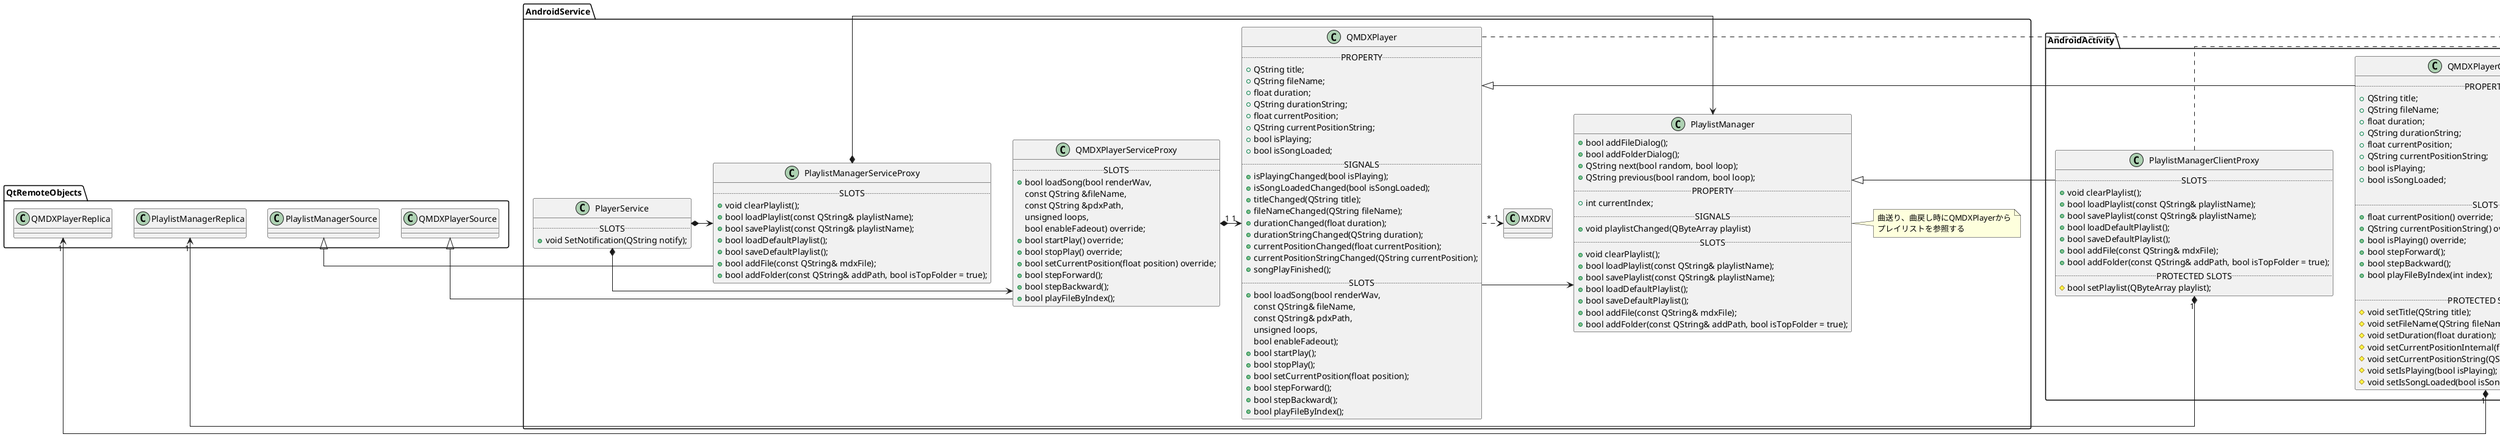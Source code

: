 @startuml
skinparam linetype ortho

Package QtRemoteObjects{
  class QMDXPlayerReplica{
  }
  class QMDXPlayerSource{
  }
  class PlaylistManagerReplica{
  }
  class PlaylistManagerSource{
  }
}


Package AndroidService{
  class QMDXPlayer{
    ..PROPERTY..
    + QString title;
    + QString fileName;
    + float duration;
    + QString durationString;
    + float currentPosition;
    + QString currentPositionString;
    + bool isPlaying;
    + bool isSongLoaded;
    ..SIGNALS..
    + isPlayingChanged(bool isPlaying);
    + isSongLoadedChanged(bool isSongLoaded);
    + titleChanged(QString title);
    + fileNameChanged(QString fileName);
    + durationChanged(float duration);
    + durationStringChanged(QString duration);
    + currentPositionChanged(float currentPosition);
    + currentPositionStringChanged(QString currentPosition);
    + songPlayFinished();
    ..SLOTS..
    + bool loadSong(bool renderWav,
            const QString& fileName,
            const QString& pdxPath,
            unsigned loops,
            bool enableFadeout);
    + bool startPlay();
    + bool stopPlay();
    + bool setCurrentPosition(float position);
    + bool stepForward();
    + bool stepBackward();
    + bool playFileByIndex();
  }
  class QMDXPlayerServiceProxy{
    ..SLOTS..
    + bool loadSong(bool renderWav,
      const QString &fileName,
      const QString &pdxPath,
      unsigned loops,
      bool enableFadeout) override;
  	+ bool startPlay() override;
  	+ bool stopPlay() override;
  	+ bool setCurrentPosition(float position) override;
    + bool stepForward();
    + bool stepBackward();
    + bool playFileByIndex();
  }
  QMDXPlayerSource<|-QMDXPlayerServiceProxy
  QMDXPlayerServiceProxy"1" *-> "1" QMDXPlayer

  class PlaylistManagerServiceProxy{
    ..SLOTS..
    + void clearPlaylist();
    + bool loadPlaylist(const QString& playlistName);
    + bool savePlaylist(const QString& playlistName);
    + bool loadDefaultPlaylist();
    + bool saveDefaultPlaylist();
    + bool addFile(const QString& mdxFile);
    + bool addFolder(const QString& addPath, bool isTopFolder = true);
  }
  PlaylistManagerSource<|-PlaylistManagerServiceProxy

  class PlaylistManager{
    + bool addFileDialog();
    + bool addFolderDialog();
    + QString next(bool random, bool loop);
    + QString previous(bool random, bool loop);
    ..PROPERTY..
    + int currentIndex;
    ..SIGNALS..
    + void playlistChanged(QByteArray playlist)
    ..SLOTS..
    + void clearPlaylist();
    + bool loadPlaylist(const QString& playlistName);
    + bool savePlaylist(const QString& playlistName);
    + bool loadDefaultPlaylist();
    + bool saveDefaultPlaylist();
    + bool addFile(const QString& mdxFile);
    + bool addFolder(const QString& addPath, bool isTopFolder = true);
  }
  PlaylistManagerServiceProxy*->PlaylistManager

  QMDXPlayer->PlaylistManager
  note as PlaylistNote
  曲送り、曲戻し時にQMDXPlayerから
  プレイリストを参照する
  end note
  PlaylistManager.PlaylistNote

  class MXDRV
  QMDXPlayer"*".>"1" MXDRV

  class PlayerService{
    ..SLOTS..
    + void SetNotification(QString notify);
  }

  PlayerService*->QMDXPlayerServiceProxy
  PlayerService*->PlaylistManagerServiceProxy
}

package AndroidActivity{

  class QMDXPlayerClientProxy {
    ..PROPERTY..
    + QString title;
    + QString fileName;
    + float duration;
    + QString durationString;
    + float currentPosition;
    + QString currentPositionString;
    + bool isPlaying;
    + bool isSongLoaded;

    ..SLOTS..
    + float currentPosition() override;
    + QString currentPositionString() override;
    + bool isPlaying() override;
    + bool stepForward();
    + bool stepBackward();
    + bool playFileByIndex(int index);

    ..PROTECTED SLOTS..
  	# void setTitle(QString title);
  	# void setFileName(QString fileName);
  	# void setDuration(float duration);
  	# void setCurrentPositionInternal(float currentPosition);
  	# void setCurrentPositionString(QString currentPositionString);
  	# void setIsPlaying(bool isPlaying);
  	# void setIsSongLoaded(bool isSongLoaded);
  }
  note as ClientProxyNote
  GUIからプレーヤーへの要求を
  サービスに移譲するためのクラス
  Androidの場合に使用する。
  end note
  QMDXPlayerClientProxy . ClientProxyNote
  PlaylistManagerClientProxy . ClientProxyNote
  QMDXPlayer<|-QMDXPlayerClientProxy
  PlaylistManager<|-PlaylistManagerClientProxy
  class PlaylistManagerClientProxy{
    ..SLOTS..
    + void clearPlaylist();
    + bool loadPlaylist(const QString& playlistName);
    + bool savePlaylist(const QString& playlistName);
    + bool loadDefaultPlaylist();
    + bool saveDefaultPlaylist();
    + bool addFile(const QString& mdxFile);
    + bool addFolder(const QString& addPath, bool isTopFolder = true);
    ..PROTECTED SLOTS..
    # bool setPlaylist(QByteArray playlist);
  }

  class RootContext<<QML>>
}

PlaylistManagerClientProxy"1"*->"1"PlaylistManagerReplica
QMDXPlayerClientProxy"1"*->"1"QMDXPlayerReplica
QMDXPlayerClientProxy"1"*->"1"RootContext

QMDXPlayer.>QSettings

@enduml
